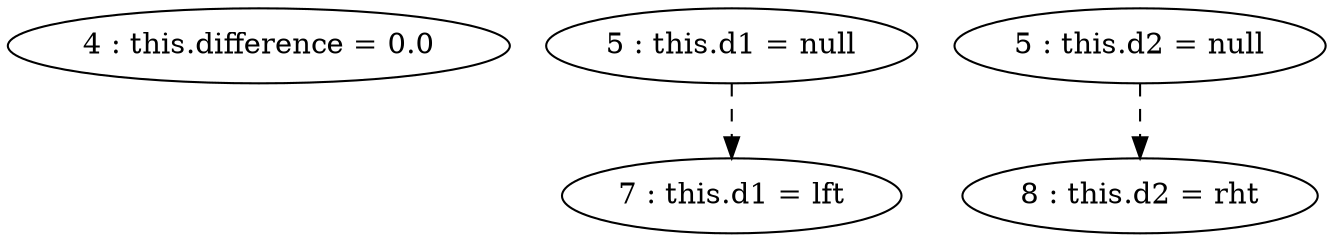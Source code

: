 digraph G {
"4 : this.difference = 0.0"
"5 : this.d1 = null"
"5 : this.d1 = null" -> "7 : this.d1 = lft" [style=dashed]
"5 : this.d2 = null"
"5 : this.d2 = null" -> "8 : this.d2 = rht" [style=dashed]
"7 : this.d1 = lft"
"8 : this.d2 = rht"
}